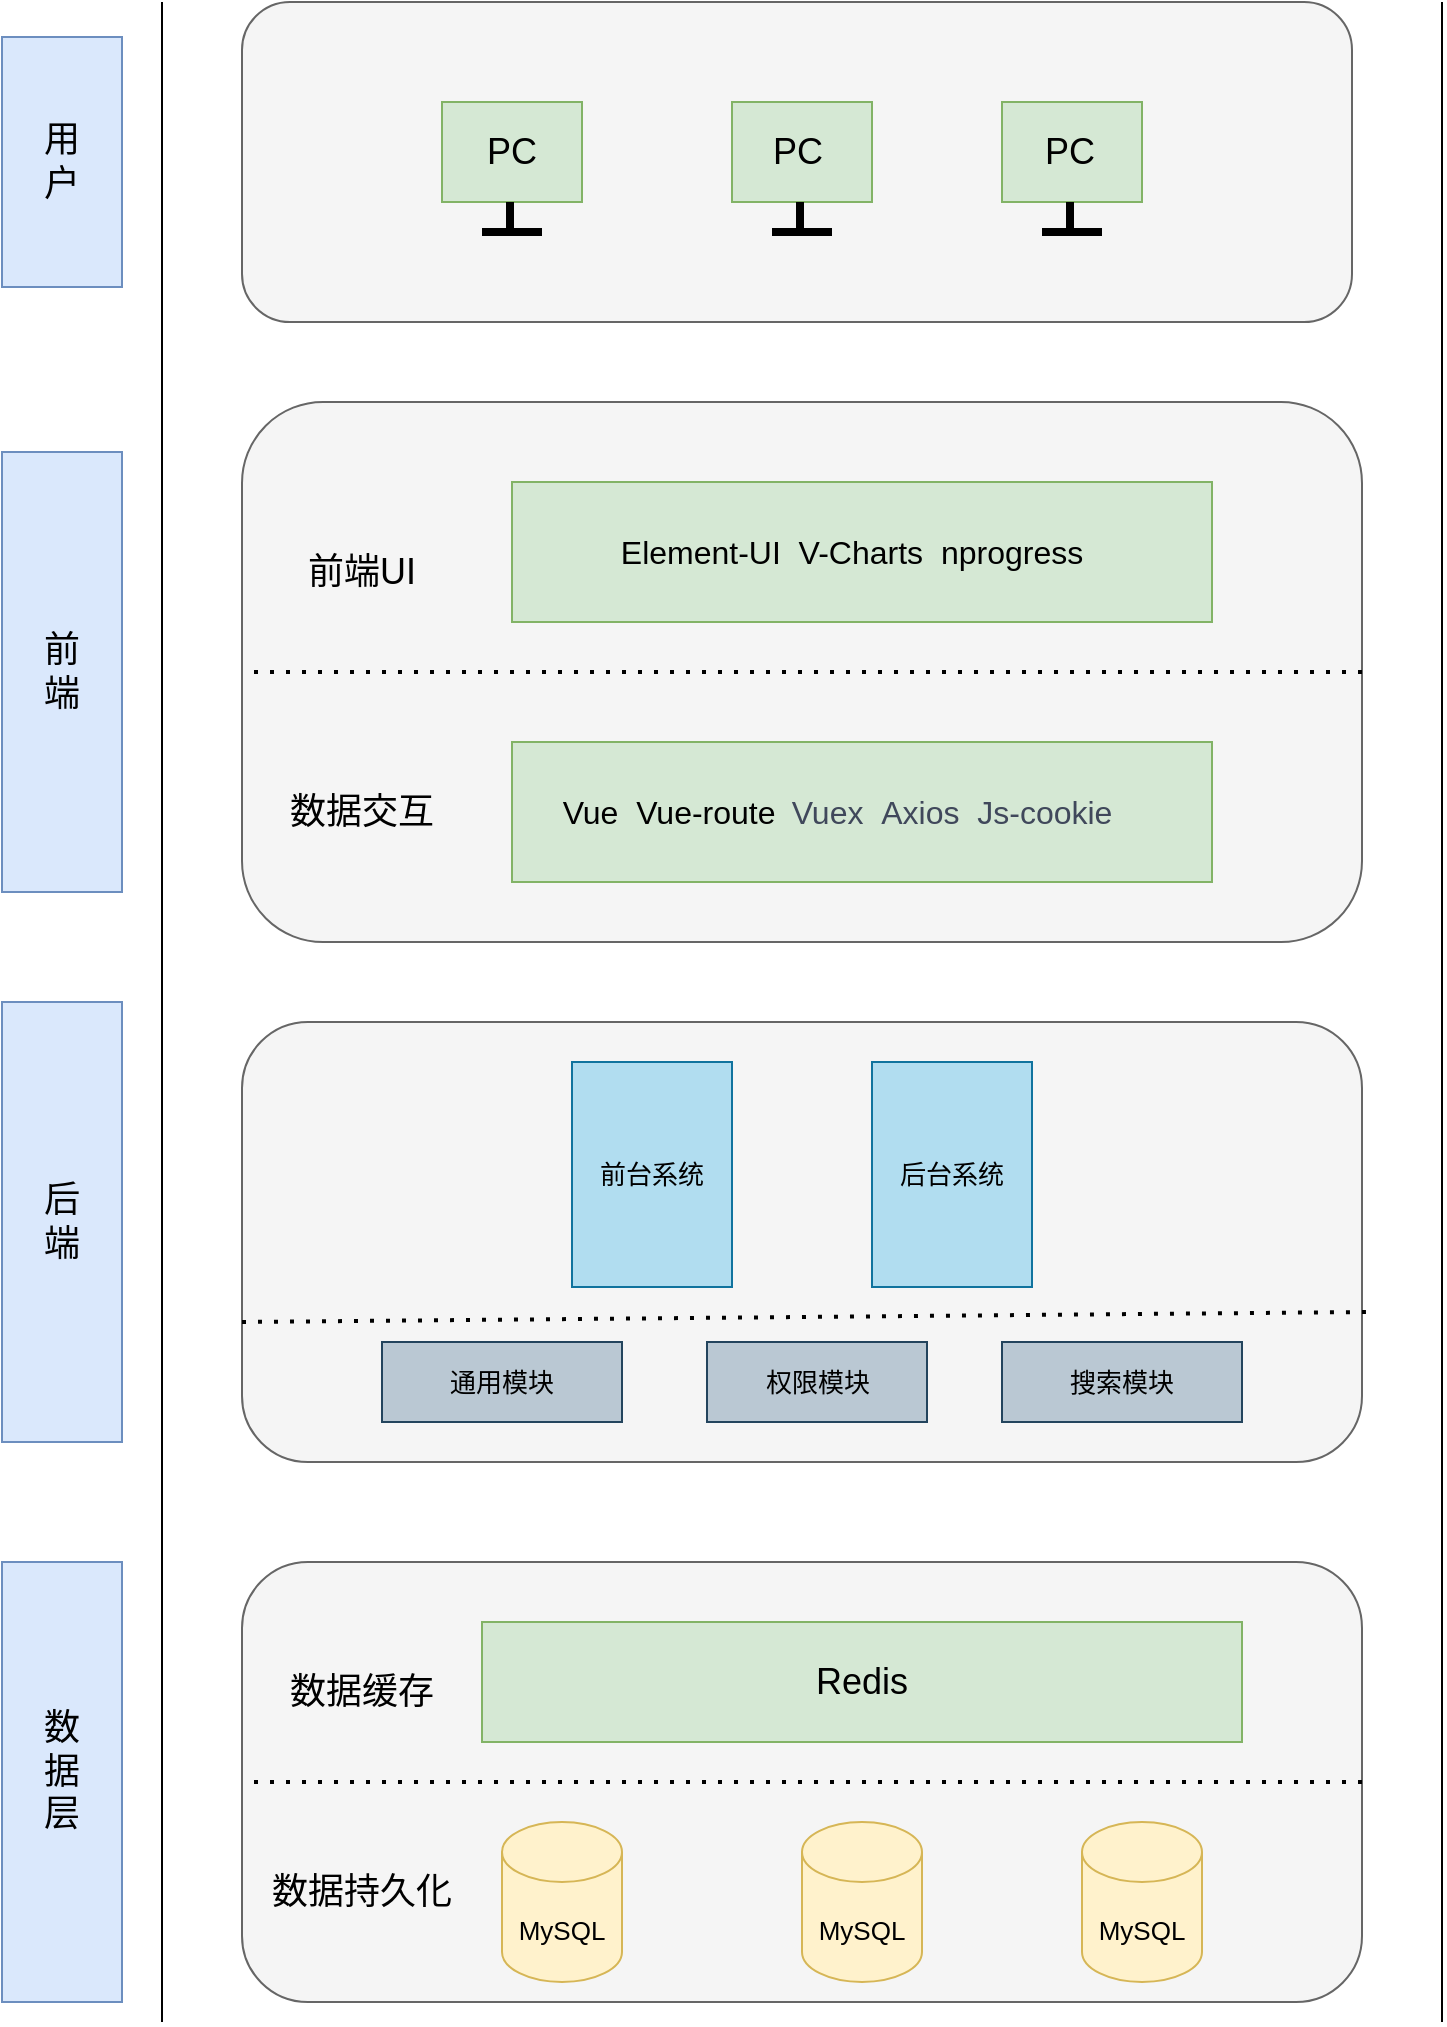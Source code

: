 <mxfile version="17.4.5" type="github">
  <diagram id="DFH69jXeAqnevWV5O--N" name="第 1 页">
    <mxGraphModel dx="1038" dy="556" grid="1" gridSize="10" guides="1" tooltips="1" connect="1" arrows="1" fold="1" page="1" pageScale="1" pageWidth="1654" pageHeight="2336" math="0" shadow="0">
      <root>
        <mxCell id="0" />
        <mxCell id="1" parent="0" />
        <mxCell id="ucIDQOnL4dwf72M9H-1I-57" value="" style="rounded=1;whiteSpace=wrap;html=1;fillColor=#f5f5f5;fontColor=#333333;strokeColor=#666666;" parent="1" vertex="1">
          <mxGeometry x="260" y="100" width="555" height="160" as="geometry" />
        </mxCell>
        <mxCell id="ucIDQOnL4dwf72M9H-1I-1" value="" style="rounded=1;whiteSpace=wrap;html=1;fillColor=#f5f5f5;fontColor=#333333;strokeColor=#666666;" parent="1" vertex="1">
          <mxGeometry x="260" y="300" width="560" height="270" as="geometry" />
        </mxCell>
        <mxCell id="ucIDQOnL4dwf72M9H-1I-2" value="" style="rounded=1;whiteSpace=wrap;html=1;fillColor=#f5f5f5;fontColor=#333333;strokeColor=#666666;" parent="1" vertex="1">
          <mxGeometry x="260" y="610" width="560" height="220" as="geometry" />
        </mxCell>
        <mxCell id="ucIDQOnL4dwf72M9H-1I-4" value="" style="rounded=1;whiteSpace=wrap;html=1;fillColor=#f5f5f5;fontColor=#333333;strokeColor=#666666;" parent="1" vertex="1">
          <mxGeometry x="260" y="880" width="560" height="220" as="geometry" />
        </mxCell>
        <mxCell id="ucIDQOnL4dwf72M9H-1I-5" value="" style="endArrow=none;html=1;rounded=0;" parent="1" edge="1">
          <mxGeometry width="50" height="50" relative="1" as="geometry">
            <mxPoint x="220" y="1110" as="sourcePoint" />
            <mxPoint x="220" y="100" as="targetPoint" />
          </mxGeometry>
        </mxCell>
        <mxCell id="ucIDQOnL4dwf72M9H-1I-6" value="" style="rounded=0;whiteSpace=wrap;html=1;fillColor=#dae8fc;strokeColor=#6c8ebf;" parent="1" vertex="1">
          <mxGeometry x="140" y="325" width="60" height="220" as="geometry" />
        </mxCell>
        <mxCell id="ucIDQOnL4dwf72M9H-1I-7" value="" style="rounded=0;whiteSpace=wrap;html=1;fillColor=#dae8fc;strokeColor=#6c8ebf;" parent="1" vertex="1">
          <mxGeometry x="140" y="600" width="60" height="220" as="geometry" />
        </mxCell>
        <mxCell id="ucIDQOnL4dwf72M9H-1I-8" value="" style="rounded=0;whiteSpace=wrap;html=1;fillColor=#dae8fc;strokeColor=#6c8ebf;" parent="1" vertex="1">
          <mxGeometry x="140" y="880" width="60" height="220" as="geometry" />
        </mxCell>
        <mxCell id="ucIDQOnL4dwf72M9H-1I-9" value="&lt;font style=&quot;font-size: 18px&quot;&gt;数据层&lt;/font&gt;" style="text;html=1;strokeColor=none;fillColor=none;align=center;verticalAlign=middle;whiteSpace=wrap;rounded=0;" parent="1" vertex="1">
          <mxGeometry x="160" y="910" width="20" height="150" as="geometry" />
        </mxCell>
        <mxCell id="ucIDQOnL4dwf72M9H-1I-13" value="&lt;font style=&quot;font-size: 18px&quot;&gt;后端&lt;/font&gt;" style="text;html=1;strokeColor=none;fillColor=none;align=center;verticalAlign=middle;whiteSpace=wrap;rounded=0;" parent="1" vertex="1">
          <mxGeometry x="160" y="635" width="20" height="150" as="geometry" />
        </mxCell>
        <mxCell id="ucIDQOnL4dwf72M9H-1I-14" value="&lt;font style=&quot;font-size: 18px&quot;&gt;前端&lt;/font&gt;" style="text;html=1;strokeColor=none;fillColor=none;align=center;verticalAlign=middle;whiteSpace=wrap;rounded=0;" parent="1" vertex="1">
          <mxGeometry x="160" y="360" width="20" height="150" as="geometry" />
        </mxCell>
        <mxCell id="ucIDQOnL4dwf72M9H-1I-15" value="&lt;font style=&quot;font-size: 13px&quot;&gt;MySQL&lt;/font&gt;" style="shape=cylinder3;whiteSpace=wrap;html=1;boundedLbl=1;backgroundOutline=1;size=15;fontSize=18;fillColor=#fff2cc;strokeColor=#d6b656;" parent="1" vertex="1">
          <mxGeometry x="390" y="1010" width="60" height="80" as="geometry" />
        </mxCell>
        <mxCell id="ucIDQOnL4dwf72M9H-1I-16" value="&lt;span style=&quot;font-size: 13px&quot;&gt;MySQL&lt;/span&gt;" style="shape=cylinder3;whiteSpace=wrap;html=1;boundedLbl=1;backgroundOutline=1;size=15;fontSize=18;fillColor=#fff2cc;strokeColor=#d6b656;" parent="1" vertex="1">
          <mxGeometry x="540" y="1010" width="60" height="80" as="geometry" />
        </mxCell>
        <mxCell id="ucIDQOnL4dwf72M9H-1I-17" value="&lt;span style=&quot;font-size: 13px&quot;&gt;MySQL&lt;/span&gt;" style="shape=cylinder3;whiteSpace=wrap;html=1;boundedLbl=1;backgroundOutline=1;size=15;fontSize=18;fillColor=#fff2cc;strokeColor=#d6b656;" parent="1" vertex="1">
          <mxGeometry x="680" y="1010" width="60" height="80" as="geometry" />
        </mxCell>
        <mxCell id="ucIDQOnL4dwf72M9H-1I-20" value="" style="endArrow=none;dashed=1;html=1;dashPattern=1 3;strokeWidth=2;rounded=0;fontSize=18;entryX=0;entryY=0.5;entryDx=0;entryDy=0;exitX=1;exitY=0.5;exitDx=0;exitDy=0;" parent="1" source="ucIDQOnL4dwf72M9H-1I-4" target="ucIDQOnL4dwf72M9H-1I-4" edge="1">
          <mxGeometry width="50" height="50" relative="1" as="geometry">
            <mxPoint x="530" y="940" as="sourcePoint" />
            <mxPoint x="580" y="890" as="targetPoint" />
            <Array as="points" />
          </mxGeometry>
        </mxCell>
        <mxCell id="ucIDQOnL4dwf72M9H-1I-22" value="数据缓存" style="text;html=1;strokeColor=none;fillColor=none;align=center;verticalAlign=middle;whiteSpace=wrap;rounded=0;fontSize=18;" parent="1" vertex="1">
          <mxGeometry x="275" y="930" width="90" height="30" as="geometry" />
        </mxCell>
        <mxCell id="ucIDQOnL4dwf72M9H-1I-23" value="数据持久化" style="text;html=1;strokeColor=none;fillColor=none;align=center;verticalAlign=middle;whiteSpace=wrap;rounded=0;fontSize=18;" parent="1" vertex="1">
          <mxGeometry x="270" y="1030" width="100" height="30" as="geometry" />
        </mxCell>
        <mxCell id="ucIDQOnL4dwf72M9H-1I-24" value="Redis" style="rounded=0;whiteSpace=wrap;html=1;fontSize=18;fillColor=#d5e8d4;strokeColor=#82b366;" parent="1" vertex="1">
          <mxGeometry x="380" y="910" width="380" height="60" as="geometry" />
        </mxCell>
        <mxCell id="ucIDQOnL4dwf72M9H-1I-25" value="前台系统" style="rounded=0;whiteSpace=wrap;html=1;fontSize=13;fillColor=#b1ddf0;strokeColor=#10739e;" parent="1" vertex="1">
          <mxGeometry x="425" y="630" width="80" height="112.5" as="geometry" />
        </mxCell>
        <mxCell id="ucIDQOnL4dwf72M9H-1I-30" value="后台系统" style="rounded=0;whiteSpace=wrap;html=1;fontSize=13;fillColor=#b1ddf0;strokeColor=#10739e;" parent="1" vertex="1">
          <mxGeometry x="575" y="630" width="80" height="112.5" as="geometry" />
        </mxCell>
        <mxCell id="ucIDQOnL4dwf72M9H-1I-32" value="通用模块" style="rounded=0;whiteSpace=wrap;html=1;fontSize=13;fillColor=#bac8d3;strokeColor=#23445d;" parent="1" vertex="1">
          <mxGeometry x="330" y="770" width="120" height="40" as="geometry" />
        </mxCell>
        <mxCell id="ucIDQOnL4dwf72M9H-1I-34" value="权限模块" style="rounded=0;whiteSpace=wrap;html=1;fontSize=13;fillColor=#bac8d3;strokeColor=#23445d;" parent="1" vertex="1">
          <mxGeometry x="492.5" y="770" width="110" height="40" as="geometry" />
        </mxCell>
        <mxCell id="ucIDQOnL4dwf72M9H-1I-36" value="" style="rounded=0;whiteSpace=wrap;html=1;fontSize=13;fillColor=#d5e8d4;strokeColor=#82b366;" parent="1" vertex="1">
          <mxGeometry x="395" y="470" width="350" height="70" as="geometry" />
        </mxCell>
        <mxCell id="ucIDQOnL4dwf72M9H-1I-38" value="&lt;font style=&quot;font-size: 16px&quot;&gt;Vue&amp;nbsp; Vue-route&amp;nbsp;&lt;/font&gt;&amp;nbsp;&lt;span style=&quot;color: rgb(64 , 72 , 91) ; font-size: 16px ; text-align: left&quot;&gt;Vuex&amp;nbsp;&amp;nbsp;&lt;/span&gt;&lt;span style=&quot;color: rgb(64 , 72 , 91) ; font-size: 16px ; text-align: left&quot;&gt;Axios&amp;nbsp;&amp;nbsp;&lt;/span&gt;&lt;span style=&quot;color: rgb(64 , 72 , 91) ; font-size: 16px ; text-align: left&quot;&gt;Js-cookie&amp;nbsp;&lt;/span&gt;" style="text;html=1;strokeColor=none;fillColor=none;align=center;verticalAlign=middle;whiteSpace=wrap;rounded=0;fontSize=13;" parent="1" vertex="1">
          <mxGeometry x="360" y="490" width="400" height="30" as="geometry" />
        </mxCell>
        <mxCell id="ucIDQOnL4dwf72M9H-1I-39" value="数据交互" style="text;html=1;strokeColor=none;fillColor=none;align=center;verticalAlign=middle;whiteSpace=wrap;rounded=0;fontSize=18;" parent="1" vertex="1">
          <mxGeometry x="275" y="490" width="90" height="30" as="geometry" />
        </mxCell>
        <mxCell id="ucIDQOnL4dwf72M9H-1I-41" value="" style="endArrow=none;dashed=1;html=1;dashPattern=1 3;strokeWidth=2;rounded=0;fontSize=18;entryX=0;entryY=0.5;entryDx=0;entryDy=0;exitX=1;exitY=0.5;exitDx=0;exitDy=0;" parent="1" source="ucIDQOnL4dwf72M9H-1I-1" target="ucIDQOnL4dwf72M9H-1I-1" edge="1">
          <mxGeometry width="50" height="50" relative="1" as="geometry">
            <mxPoint x="830" y="1000.0" as="sourcePoint" />
            <mxPoint x="270" y="1000.0" as="targetPoint" />
            <Array as="points" />
          </mxGeometry>
        </mxCell>
        <mxCell id="ucIDQOnL4dwf72M9H-1I-42" value="前端UI" style="text;html=1;strokeColor=none;fillColor=none;align=center;verticalAlign=middle;whiteSpace=wrap;rounded=0;fontSize=18;" parent="1" vertex="1">
          <mxGeometry x="275" y="370" width="90" height="30" as="geometry" />
        </mxCell>
        <mxCell id="ucIDQOnL4dwf72M9H-1I-43" value="" style="rounded=0;whiteSpace=wrap;html=1;fontSize=13;fillColor=#d5e8d4;strokeColor=#82b366;" parent="1" vertex="1">
          <mxGeometry x="395" y="340" width="350" height="70" as="geometry" />
        </mxCell>
        <mxCell id="ucIDQOnL4dwf72M9H-1I-44" value="&lt;div style=&quot;text-align: left&quot;&gt;&lt;span style=&quot;font-size: 16px&quot;&gt;Element-UI&amp;nbsp; V-Charts&amp;nbsp; nprogress&lt;/span&gt;&lt;/div&gt;" style="text;html=1;strokeColor=none;fillColor=none;align=center;verticalAlign=middle;whiteSpace=wrap;rounded=0;fontSize=13;" parent="1" vertex="1">
          <mxGeometry x="365" y="360" width="400" height="30" as="geometry" />
        </mxCell>
        <mxCell id="ucIDQOnL4dwf72M9H-1I-45" value="" style="endArrow=none;dashed=1;html=1;dashPattern=1 3;strokeWidth=2;rounded=0;fontSize=16;entryX=1.006;entryY=0.659;entryDx=0;entryDy=0;entryPerimeter=0;" parent="1" target="ucIDQOnL4dwf72M9H-1I-2" edge="1">
          <mxGeometry width="50" height="50" relative="1" as="geometry">
            <mxPoint x="260" y="760" as="sourcePoint" />
            <mxPoint x="580" y="640" as="targetPoint" />
          </mxGeometry>
        </mxCell>
        <mxCell id="ucIDQOnL4dwf72M9H-1I-47" value="" style="endArrow=none;html=1;rounded=0;" parent="1" edge="1">
          <mxGeometry width="50" height="50" relative="1" as="geometry">
            <mxPoint x="860" y="1110.0" as="sourcePoint" />
            <mxPoint x="860" y="100" as="targetPoint" />
          </mxGeometry>
        </mxCell>
        <mxCell id="ucIDQOnL4dwf72M9H-1I-52" value="" style="verticalLabelPosition=bottom;verticalAlign=top;html=1;shape=mxgraph.basic.rect;fillColor2=none;strokeWidth=1;size=20;indent=5;labelBackgroundColor=none;fontSize=16;fillColor=#d5e8d4;strokeColor=#82b366;" parent="1" vertex="1">
          <mxGeometry x="505" y="150" width="70" height="50" as="geometry" />
        </mxCell>
        <mxCell id="ucIDQOnL4dwf72M9H-1I-53" value="" style="line;strokeWidth=4;direction=south;html=1;perimeter=backbonePerimeter;points=[];outlineConnect=0;labelBackgroundColor=none;fontSize=16;" parent="1" vertex="1">
          <mxGeometry x="535" y="200" width="8" height="16" as="geometry" />
        </mxCell>
        <mxCell id="ucIDQOnL4dwf72M9H-1I-54" value="" style="line;strokeWidth=4;direction=south;html=1;perimeter=backbonePerimeter;points=[];outlineConnect=0;labelBackgroundColor=none;fontSize=16;rotation=-90;" parent="1" vertex="1">
          <mxGeometry x="535" y="200" width="10" height="30" as="geometry" />
        </mxCell>
        <mxCell id="ucIDQOnL4dwf72M9H-1I-55" value="PC" style="text;html=1;strokeColor=none;fillColor=none;align=center;verticalAlign=middle;whiteSpace=wrap;rounded=0;fontSize=18;" parent="1" vertex="1">
          <mxGeometry x="492.5" y="160" width="90" height="30" as="geometry" />
        </mxCell>
        <mxCell id="ucIDQOnL4dwf72M9H-1I-58" value="" style="verticalLabelPosition=bottom;verticalAlign=top;html=1;shape=mxgraph.basic.rect;fillColor2=none;strokeWidth=1;size=20;indent=5;labelBackgroundColor=none;fontSize=16;fillColor=#d5e8d4;strokeColor=#82b366;" parent="1" vertex="1">
          <mxGeometry x="640" y="150" width="70" height="50" as="geometry" />
        </mxCell>
        <mxCell id="ucIDQOnL4dwf72M9H-1I-59" value="" style="line;strokeWidth=4;direction=south;html=1;perimeter=backbonePerimeter;points=[];outlineConnect=0;labelBackgroundColor=none;fontSize=16;" parent="1" vertex="1">
          <mxGeometry x="670" y="200" width="8" height="16" as="geometry" />
        </mxCell>
        <mxCell id="ucIDQOnL4dwf72M9H-1I-60" value="" style="line;strokeWidth=4;direction=south;html=1;perimeter=backbonePerimeter;points=[];outlineConnect=0;labelBackgroundColor=none;fontSize=16;rotation=-90;" parent="1" vertex="1">
          <mxGeometry x="670" y="200" width="10" height="30" as="geometry" />
        </mxCell>
        <mxCell id="ucIDQOnL4dwf72M9H-1I-61" value="PC" style="text;html=1;strokeColor=none;fillColor=none;align=center;verticalAlign=middle;whiteSpace=wrap;rounded=0;fontSize=18;" parent="1" vertex="1">
          <mxGeometry x="629" y="160" width="90" height="30" as="geometry" />
        </mxCell>
        <mxCell id="ucIDQOnL4dwf72M9H-1I-62" value="" style="verticalLabelPosition=bottom;verticalAlign=top;html=1;shape=mxgraph.basic.rect;fillColor2=none;strokeWidth=1;size=20;indent=5;labelBackgroundColor=none;fontSize=16;fillColor=#d5e8d4;strokeColor=#82b366;" parent="1" vertex="1">
          <mxGeometry x="360" y="150" width="70" height="50" as="geometry" />
        </mxCell>
        <mxCell id="ucIDQOnL4dwf72M9H-1I-63" value="" style="line;strokeWidth=4;direction=south;html=1;perimeter=backbonePerimeter;points=[];outlineConnect=0;labelBackgroundColor=none;fontSize=16;" parent="1" vertex="1">
          <mxGeometry x="390" y="200" width="8" height="16" as="geometry" />
        </mxCell>
        <mxCell id="ucIDQOnL4dwf72M9H-1I-64" value="" style="line;strokeWidth=4;direction=south;html=1;perimeter=backbonePerimeter;points=[];outlineConnect=0;labelBackgroundColor=none;fontSize=16;rotation=-90;" parent="1" vertex="1">
          <mxGeometry x="390" y="200" width="10" height="30" as="geometry" />
        </mxCell>
        <mxCell id="ucIDQOnL4dwf72M9H-1I-65" value="PC" style="text;html=1;strokeColor=none;fillColor=none;align=center;verticalAlign=middle;whiteSpace=wrap;rounded=0;fontSize=18;" parent="1" vertex="1">
          <mxGeometry x="350" y="160" width="90" height="30" as="geometry" />
        </mxCell>
        <mxCell id="ucIDQOnL4dwf72M9H-1I-70" value="" style="rounded=0;whiteSpace=wrap;html=1;fillColor=#dae8fc;strokeColor=#6c8ebf;" parent="1" vertex="1">
          <mxGeometry x="140" y="117.5" width="60" height="125" as="geometry" />
        </mxCell>
        <mxCell id="ucIDQOnL4dwf72M9H-1I-71" value="&lt;span style=&quot;font-size: 18px&quot;&gt;用户&lt;/span&gt;" style="text;html=1;strokeColor=none;fillColor=none;align=center;verticalAlign=middle;whiteSpace=wrap;rounded=0;" parent="1" vertex="1">
          <mxGeometry x="160" y="105" width="20" height="150" as="geometry" />
        </mxCell>
        <mxCell id="3XEitMN07AQ7hhkcKnac-1" value="搜索模块" style="rounded=0;whiteSpace=wrap;html=1;fontSize=13;fillColor=#bac8d3;strokeColor=#23445d;" vertex="1" parent="1">
          <mxGeometry x="640" y="770" width="120" height="40" as="geometry" />
        </mxCell>
      </root>
    </mxGraphModel>
  </diagram>
</mxfile>
